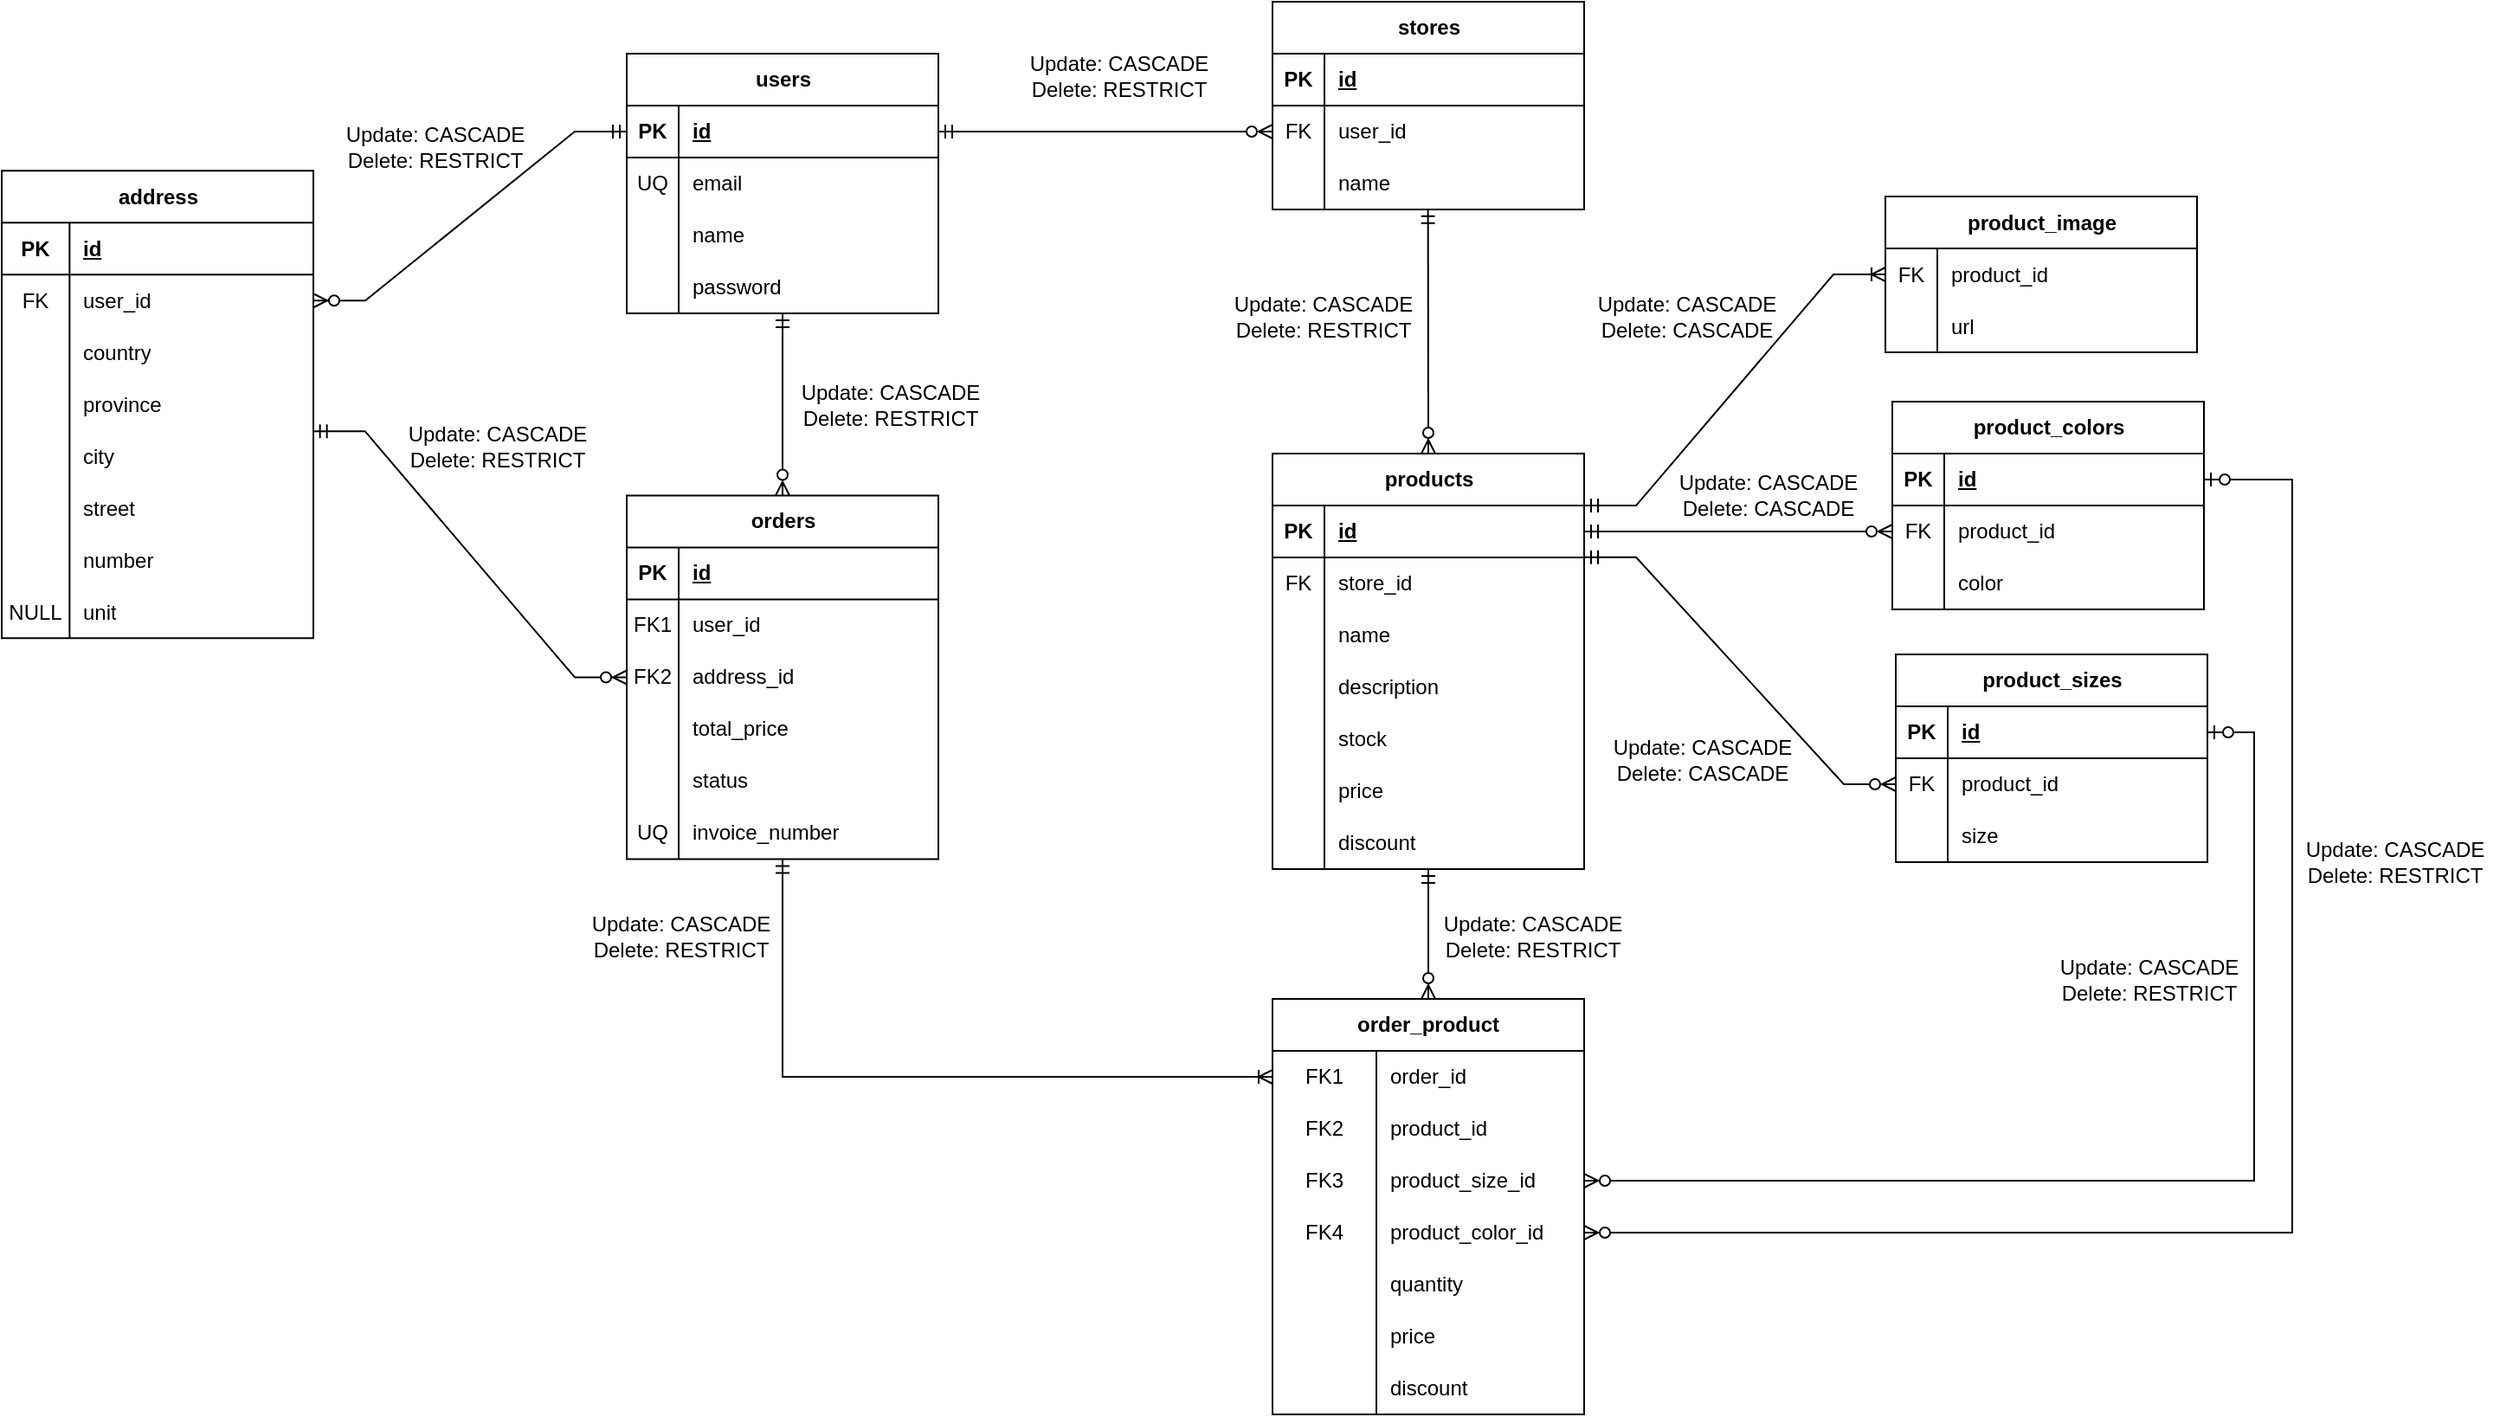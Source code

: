 <mxfile version="26.2.14">
  <diagram name="Page-1" id="vTLdhLMDzEt4X6IVa9T1">
    <mxGraphModel dx="467" dy="859" grid="0" gridSize="10" guides="1" tooltips="1" connect="1" arrows="1" fold="1" page="1" pageScale="1" pageWidth="1100" pageHeight="850" math="0" shadow="0">
      <root>
        <mxCell id="0" />
        <mxCell id="1" parent="0" />
        <mxCell id="lnc3NGmMtW7qqp6BSV_0-1" value="users" style="shape=table;startSize=30;container=1;collapsible=1;childLayout=tableLayout;fixedRows=1;rowLines=0;fontStyle=1;align=center;resizeLast=1;html=1;" parent="1" vertex="1">
          <mxGeometry x="1868" y="449" width="180" height="150" as="geometry" />
        </mxCell>
        <mxCell id="lnc3NGmMtW7qqp6BSV_0-2" value="" style="shape=tableRow;horizontal=0;startSize=0;swimlaneHead=0;swimlaneBody=0;fillColor=none;collapsible=0;dropTarget=0;points=[[0,0.5],[1,0.5]];portConstraint=eastwest;top=0;left=0;right=0;bottom=1;" parent="lnc3NGmMtW7qqp6BSV_0-1" vertex="1">
          <mxGeometry y="30" width="180" height="30" as="geometry" />
        </mxCell>
        <mxCell id="lnc3NGmMtW7qqp6BSV_0-3" value="PK" style="shape=partialRectangle;connectable=0;fillColor=none;top=0;left=0;bottom=0;right=0;fontStyle=1;overflow=hidden;whiteSpace=wrap;html=1;" parent="lnc3NGmMtW7qqp6BSV_0-2" vertex="1">
          <mxGeometry width="30" height="30" as="geometry">
            <mxRectangle width="30" height="30" as="alternateBounds" />
          </mxGeometry>
        </mxCell>
        <mxCell id="lnc3NGmMtW7qqp6BSV_0-4" value="id" style="shape=partialRectangle;connectable=0;fillColor=none;top=0;left=0;bottom=0;right=0;align=left;spacingLeft=6;fontStyle=5;overflow=hidden;whiteSpace=wrap;html=1;" parent="lnc3NGmMtW7qqp6BSV_0-2" vertex="1">
          <mxGeometry x="30" width="150" height="30" as="geometry">
            <mxRectangle width="150" height="30" as="alternateBounds" />
          </mxGeometry>
        </mxCell>
        <mxCell id="lnc3NGmMtW7qqp6BSV_0-5" value="" style="shape=tableRow;horizontal=0;startSize=0;swimlaneHead=0;swimlaneBody=0;fillColor=none;collapsible=0;dropTarget=0;points=[[0,0.5],[1,0.5]];portConstraint=eastwest;top=0;left=0;right=0;bottom=0;" parent="lnc3NGmMtW7qqp6BSV_0-1" vertex="1">
          <mxGeometry y="60" width="180" height="30" as="geometry" />
        </mxCell>
        <mxCell id="lnc3NGmMtW7qqp6BSV_0-6" value="UQ" style="shape=partialRectangle;connectable=0;fillColor=none;top=0;left=0;bottom=0;right=0;editable=1;overflow=hidden;whiteSpace=wrap;html=1;" parent="lnc3NGmMtW7qqp6BSV_0-5" vertex="1">
          <mxGeometry width="30" height="30" as="geometry">
            <mxRectangle width="30" height="30" as="alternateBounds" />
          </mxGeometry>
        </mxCell>
        <mxCell id="lnc3NGmMtW7qqp6BSV_0-7" value="email" style="shape=partialRectangle;connectable=0;fillColor=none;top=0;left=0;bottom=0;right=0;align=left;spacingLeft=6;overflow=hidden;whiteSpace=wrap;html=1;" parent="lnc3NGmMtW7qqp6BSV_0-5" vertex="1">
          <mxGeometry x="30" width="150" height="30" as="geometry">
            <mxRectangle width="150" height="30" as="alternateBounds" />
          </mxGeometry>
        </mxCell>
        <mxCell id="lnc3NGmMtW7qqp6BSV_0-8" value="" style="shape=tableRow;horizontal=0;startSize=0;swimlaneHead=0;swimlaneBody=0;fillColor=none;collapsible=0;dropTarget=0;points=[[0,0.5],[1,0.5]];portConstraint=eastwest;top=0;left=0;right=0;bottom=0;" parent="lnc3NGmMtW7qqp6BSV_0-1" vertex="1">
          <mxGeometry y="90" width="180" height="30" as="geometry" />
        </mxCell>
        <mxCell id="lnc3NGmMtW7qqp6BSV_0-9" value="" style="shape=partialRectangle;connectable=0;fillColor=none;top=0;left=0;bottom=0;right=0;editable=1;overflow=hidden;whiteSpace=wrap;html=1;" parent="lnc3NGmMtW7qqp6BSV_0-8" vertex="1">
          <mxGeometry width="30" height="30" as="geometry">
            <mxRectangle width="30" height="30" as="alternateBounds" />
          </mxGeometry>
        </mxCell>
        <mxCell id="lnc3NGmMtW7qqp6BSV_0-10" value="name" style="shape=partialRectangle;connectable=0;fillColor=none;top=0;left=0;bottom=0;right=0;align=left;spacingLeft=6;overflow=hidden;whiteSpace=wrap;html=1;" parent="lnc3NGmMtW7qqp6BSV_0-8" vertex="1">
          <mxGeometry x="30" width="150" height="30" as="geometry">
            <mxRectangle width="150" height="30" as="alternateBounds" />
          </mxGeometry>
        </mxCell>
        <mxCell id="lnc3NGmMtW7qqp6BSV_0-11" value="" style="shape=tableRow;horizontal=0;startSize=0;swimlaneHead=0;swimlaneBody=0;fillColor=none;collapsible=0;dropTarget=0;points=[[0,0.5],[1,0.5]];portConstraint=eastwest;top=0;left=0;right=0;bottom=0;" parent="lnc3NGmMtW7qqp6BSV_0-1" vertex="1">
          <mxGeometry y="120" width="180" height="30" as="geometry" />
        </mxCell>
        <mxCell id="lnc3NGmMtW7qqp6BSV_0-12" value="" style="shape=partialRectangle;connectable=0;fillColor=none;top=0;left=0;bottom=0;right=0;editable=1;overflow=hidden;whiteSpace=wrap;html=1;" parent="lnc3NGmMtW7qqp6BSV_0-11" vertex="1">
          <mxGeometry width="30" height="30" as="geometry">
            <mxRectangle width="30" height="30" as="alternateBounds" />
          </mxGeometry>
        </mxCell>
        <mxCell id="lnc3NGmMtW7qqp6BSV_0-13" value="password" style="shape=partialRectangle;connectable=0;fillColor=none;top=0;left=0;bottom=0;right=0;align=left;spacingLeft=6;overflow=hidden;whiteSpace=wrap;html=1;" parent="lnc3NGmMtW7qqp6BSV_0-11" vertex="1">
          <mxGeometry x="30" width="150" height="30" as="geometry">
            <mxRectangle width="150" height="30" as="alternateBounds" />
          </mxGeometry>
        </mxCell>
        <mxCell id="lnc3NGmMtW7qqp6BSV_0-14" value="stores" style="shape=table;startSize=30;container=1;collapsible=1;childLayout=tableLayout;fixedRows=1;rowLines=0;fontStyle=1;align=center;resizeLast=1;html=1;" parent="1" vertex="1">
          <mxGeometry x="2241" y="419" width="180" height="120" as="geometry" />
        </mxCell>
        <mxCell id="lnc3NGmMtW7qqp6BSV_0-15" value="" style="shape=tableRow;horizontal=0;startSize=0;swimlaneHead=0;swimlaneBody=0;fillColor=none;collapsible=0;dropTarget=0;points=[[0,0.5],[1,0.5]];portConstraint=eastwest;top=0;left=0;right=0;bottom=1;" parent="lnc3NGmMtW7qqp6BSV_0-14" vertex="1">
          <mxGeometry y="30" width="180" height="30" as="geometry" />
        </mxCell>
        <mxCell id="lnc3NGmMtW7qqp6BSV_0-16" value="PK" style="shape=partialRectangle;connectable=0;fillColor=none;top=0;left=0;bottom=0;right=0;fontStyle=1;overflow=hidden;whiteSpace=wrap;html=1;" parent="lnc3NGmMtW7qqp6BSV_0-15" vertex="1">
          <mxGeometry width="30" height="30" as="geometry">
            <mxRectangle width="30" height="30" as="alternateBounds" />
          </mxGeometry>
        </mxCell>
        <mxCell id="lnc3NGmMtW7qqp6BSV_0-17" value="id" style="shape=partialRectangle;connectable=0;fillColor=none;top=0;left=0;bottom=0;right=0;align=left;spacingLeft=6;fontStyle=5;overflow=hidden;whiteSpace=wrap;html=1;" parent="lnc3NGmMtW7qqp6BSV_0-15" vertex="1">
          <mxGeometry x="30" width="150" height="30" as="geometry">
            <mxRectangle width="150" height="30" as="alternateBounds" />
          </mxGeometry>
        </mxCell>
        <mxCell id="lnc3NGmMtW7qqp6BSV_0-21" value="" style="shape=tableRow;horizontal=0;startSize=0;swimlaneHead=0;swimlaneBody=0;fillColor=none;collapsible=0;dropTarget=0;points=[[0,0.5],[1,0.5]];portConstraint=eastwest;top=0;left=0;right=0;bottom=0;" parent="lnc3NGmMtW7qqp6BSV_0-14" vertex="1">
          <mxGeometry y="60" width="180" height="30" as="geometry" />
        </mxCell>
        <mxCell id="lnc3NGmMtW7qqp6BSV_0-22" value="FK" style="shape=partialRectangle;connectable=0;fillColor=none;top=0;left=0;bottom=0;right=0;editable=1;overflow=hidden;whiteSpace=wrap;html=1;" parent="lnc3NGmMtW7qqp6BSV_0-21" vertex="1">
          <mxGeometry width="30" height="30" as="geometry">
            <mxRectangle width="30" height="30" as="alternateBounds" />
          </mxGeometry>
        </mxCell>
        <mxCell id="lnc3NGmMtW7qqp6BSV_0-23" value="user_id" style="shape=partialRectangle;connectable=0;fillColor=none;top=0;left=0;bottom=0;right=0;align=left;spacingLeft=6;overflow=hidden;whiteSpace=wrap;html=1;" parent="lnc3NGmMtW7qqp6BSV_0-21" vertex="1">
          <mxGeometry x="30" width="150" height="30" as="geometry">
            <mxRectangle width="150" height="30" as="alternateBounds" />
          </mxGeometry>
        </mxCell>
        <mxCell id="lnc3NGmMtW7qqp6BSV_0-27" value="" style="shape=tableRow;horizontal=0;startSize=0;swimlaneHead=0;swimlaneBody=0;fillColor=none;collapsible=0;dropTarget=0;points=[[0,0.5],[1,0.5]];portConstraint=eastwest;top=0;left=0;right=0;bottom=0;" parent="lnc3NGmMtW7qqp6BSV_0-14" vertex="1">
          <mxGeometry y="90" width="180" height="30" as="geometry" />
        </mxCell>
        <mxCell id="lnc3NGmMtW7qqp6BSV_0-28" value="" style="shape=partialRectangle;connectable=0;fillColor=none;top=0;left=0;bottom=0;right=0;editable=1;overflow=hidden;whiteSpace=wrap;html=1;" parent="lnc3NGmMtW7qqp6BSV_0-27" vertex="1">
          <mxGeometry width="30" height="30" as="geometry">
            <mxRectangle width="30" height="30" as="alternateBounds" />
          </mxGeometry>
        </mxCell>
        <mxCell id="lnc3NGmMtW7qqp6BSV_0-29" value="name" style="shape=partialRectangle;connectable=0;fillColor=none;top=0;left=0;bottom=0;right=0;align=left;spacingLeft=6;overflow=hidden;whiteSpace=wrap;html=1;" parent="lnc3NGmMtW7qqp6BSV_0-27" vertex="1">
          <mxGeometry x="30" width="150" height="30" as="geometry">
            <mxRectangle width="150" height="30" as="alternateBounds" />
          </mxGeometry>
        </mxCell>
        <mxCell id="lnc3NGmMtW7qqp6BSV_0-30" value="" style="edgeStyle=entityRelationEdgeStyle;fontSize=12;html=1;endArrow=ERzeroToMany;startArrow=ERmandOne;rounded=0;entryX=0;entryY=0.5;entryDx=0;entryDy=0;exitX=1;exitY=0.5;exitDx=0;exitDy=0;" parent="1" source="lnc3NGmMtW7qqp6BSV_0-2" target="lnc3NGmMtW7qqp6BSV_0-21" edge="1">
          <mxGeometry width="100" height="100" relative="1" as="geometry">
            <mxPoint x="2010" y="360" as="sourcePoint" />
            <mxPoint x="2110" y="260" as="targetPoint" />
          </mxGeometry>
        </mxCell>
        <mxCell id="lnc3NGmMtW7qqp6BSV_0-31" value="products" style="shape=table;startSize=30;container=1;collapsible=1;childLayout=tableLayout;fixedRows=1;rowLines=0;fontStyle=1;align=center;resizeLast=1;html=1;" parent="1" vertex="1">
          <mxGeometry x="2241" y="680" width="180" height="240" as="geometry" />
        </mxCell>
        <mxCell id="lnc3NGmMtW7qqp6BSV_0-32" value="" style="shape=tableRow;horizontal=0;startSize=0;swimlaneHead=0;swimlaneBody=0;fillColor=none;collapsible=0;dropTarget=0;points=[[0,0.5],[1,0.5]];portConstraint=eastwest;top=0;left=0;right=0;bottom=1;" parent="lnc3NGmMtW7qqp6BSV_0-31" vertex="1">
          <mxGeometry y="30" width="180" height="30" as="geometry" />
        </mxCell>
        <mxCell id="lnc3NGmMtW7qqp6BSV_0-33" value="PK" style="shape=partialRectangle;connectable=0;fillColor=none;top=0;left=0;bottom=0;right=0;fontStyle=1;overflow=hidden;whiteSpace=wrap;html=1;" parent="lnc3NGmMtW7qqp6BSV_0-32" vertex="1">
          <mxGeometry width="30" height="30" as="geometry">
            <mxRectangle width="30" height="30" as="alternateBounds" />
          </mxGeometry>
        </mxCell>
        <mxCell id="lnc3NGmMtW7qqp6BSV_0-34" value="id" style="shape=partialRectangle;connectable=0;fillColor=none;top=0;left=0;bottom=0;right=0;align=left;spacingLeft=6;fontStyle=5;overflow=hidden;whiteSpace=wrap;html=1;" parent="lnc3NGmMtW7qqp6BSV_0-32" vertex="1">
          <mxGeometry x="30" width="150" height="30" as="geometry">
            <mxRectangle width="150" height="30" as="alternateBounds" />
          </mxGeometry>
        </mxCell>
        <mxCell id="lnc3NGmMtW7qqp6BSV_0-35" value="" style="shape=tableRow;horizontal=0;startSize=0;swimlaneHead=0;swimlaneBody=0;fillColor=none;collapsible=0;dropTarget=0;points=[[0,0.5],[1,0.5]];portConstraint=eastwest;top=0;left=0;right=0;bottom=0;" parent="lnc3NGmMtW7qqp6BSV_0-31" vertex="1">
          <mxGeometry y="60" width="180" height="30" as="geometry" />
        </mxCell>
        <mxCell id="lnc3NGmMtW7qqp6BSV_0-36" value="FK" style="shape=partialRectangle;connectable=0;fillColor=none;top=0;left=0;bottom=0;right=0;editable=1;overflow=hidden;whiteSpace=wrap;html=1;" parent="lnc3NGmMtW7qqp6BSV_0-35" vertex="1">
          <mxGeometry width="30" height="30" as="geometry">
            <mxRectangle width="30" height="30" as="alternateBounds" />
          </mxGeometry>
        </mxCell>
        <mxCell id="lnc3NGmMtW7qqp6BSV_0-37" value="store_id" style="shape=partialRectangle;connectable=0;fillColor=none;top=0;left=0;bottom=0;right=0;align=left;spacingLeft=6;overflow=hidden;whiteSpace=wrap;html=1;" parent="lnc3NGmMtW7qqp6BSV_0-35" vertex="1">
          <mxGeometry x="30" width="150" height="30" as="geometry">
            <mxRectangle width="150" height="30" as="alternateBounds" />
          </mxGeometry>
        </mxCell>
        <mxCell id="BoCzpCj5oipiNY0ZsRmv-46" value="" style="shape=tableRow;horizontal=0;startSize=0;swimlaneHead=0;swimlaneBody=0;fillColor=none;collapsible=0;dropTarget=0;points=[[0,0.5],[1,0.5]];portConstraint=eastwest;top=0;left=0;right=0;bottom=0;" vertex="1" parent="lnc3NGmMtW7qqp6BSV_0-31">
          <mxGeometry y="90" width="180" height="30" as="geometry" />
        </mxCell>
        <mxCell id="BoCzpCj5oipiNY0ZsRmv-47" value="" style="shape=partialRectangle;connectable=0;fillColor=none;top=0;left=0;bottom=0;right=0;editable=1;overflow=hidden;whiteSpace=wrap;html=1;" vertex="1" parent="BoCzpCj5oipiNY0ZsRmv-46">
          <mxGeometry width="30" height="30" as="geometry">
            <mxRectangle width="30" height="30" as="alternateBounds" />
          </mxGeometry>
        </mxCell>
        <mxCell id="BoCzpCj5oipiNY0ZsRmv-48" value="name" style="shape=partialRectangle;connectable=0;fillColor=none;top=0;left=0;bottom=0;right=0;align=left;spacingLeft=6;overflow=hidden;whiteSpace=wrap;html=1;" vertex="1" parent="BoCzpCj5oipiNY0ZsRmv-46">
          <mxGeometry x="30" width="150" height="30" as="geometry">
            <mxRectangle width="150" height="30" as="alternateBounds" />
          </mxGeometry>
        </mxCell>
        <mxCell id="lnc3NGmMtW7qqp6BSV_0-38" value="" style="shape=tableRow;horizontal=0;startSize=0;swimlaneHead=0;swimlaneBody=0;fillColor=none;collapsible=0;dropTarget=0;points=[[0,0.5],[1,0.5]];portConstraint=eastwest;top=0;left=0;right=0;bottom=0;" parent="lnc3NGmMtW7qqp6BSV_0-31" vertex="1">
          <mxGeometry y="120" width="180" height="30" as="geometry" />
        </mxCell>
        <mxCell id="lnc3NGmMtW7qqp6BSV_0-39" value="" style="shape=partialRectangle;connectable=0;fillColor=none;top=0;left=0;bottom=0;right=0;editable=1;overflow=hidden;whiteSpace=wrap;html=1;" parent="lnc3NGmMtW7qqp6BSV_0-38" vertex="1">
          <mxGeometry width="30" height="30" as="geometry">
            <mxRectangle width="30" height="30" as="alternateBounds" />
          </mxGeometry>
        </mxCell>
        <mxCell id="lnc3NGmMtW7qqp6BSV_0-40" value="description" style="shape=partialRectangle;connectable=0;fillColor=none;top=0;left=0;bottom=0;right=0;align=left;spacingLeft=6;overflow=hidden;whiteSpace=wrap;html=1;" parent="lnc3NGmMtW7qqp6BSV_0-38" vertex="1">
          <mxGeometry x="30" width="150" height="30" as="geometry">
            <mxRectangle width="150" height="30" as="alternateBounds" />
          </mxGeometry>
        </mxCell>
        <mxCell id="lnc3NGmMtW7qqp6BSV_0-41" value="" style="shape=tableRow;horizontal=0;startSize=0;swimlaneHead=0;swimlaneBody=0;fillColor=none;collapsible=0;dropTarget=0;points=[[0,0.5],[1,0.5]];portConstraint=eastwest;top=0;left=0;right=0;bottom=0;" parent="lnc3NGmMtW7qqp6BSV_0-31" vertex="1">
          <mxGeometry y="150" width="180" height="30" as="geometry" />
        </mxCell>
        <mxCell id="lnc3NGmMtW7qqp6BSV_0-42" value="" style="shape=partialRectangle;connectable=0;fillColor=none;top=0;left=0;bottom=0;right=0;editable=1;overflow=hidden;whiteSpace=wrap;html=1;" parent="lnc3NGmMtW7qqp6BSV_0-41" vertex="1">
          <mxGeometry width="30" height="30" as="geometry">
            <mxRectangle width="30" height="30" as="alternateBounds" />
          </mxGeometry>
        </mxCell>
        <mxCell id="lnc3NGmMtW7qqp6BSV_0-43" value="stock" style="shape=partialRectangle;connectable=0;fillColor=none;top=0;left=0;bottom=0;right=0;align=left;spacingLeft=6;overflow=hidden;whiteSpace=wrap;html=1;" parent="lnc3NGmMtW7qqp6BSV_0-41" vertex="1">
          <mxGeometry x="30" width="150" height="30" as="geometry">
            <mxRectangle width="150" height="30" as="alternateBounds" />
          </mxGeometry>
        </mxCell>
        <mxCell id="lnc3NGmMtW7qqp6BSV_0-72" value="" style="shape=tableRow;horizontal=0;startSize=0;swimlaneHead=0;swimlaneBody=0;fillColor=none;collapsible=0;dropTarget=0;points=[[0,0.5],[1,0.5]];portConstraint=eastwest;top=0;left=0;right=0;bottom=0;" parent="lnc3NGmMtW7qqp6BSV_0-31" vertex="1">
          <mxGeometry y="180" width="180" height="30" as="geometry" />
        </mxCell>
        <mxCell id="lnc3NGmMtW7qqp6BSV_0-73" value="" style="shape=partialRectangle;connectable=0;fillColor=none;top=0;left=0;bottom=0;right=0;editable=1;overflow=hidden;whiteSpace=wrap;html=1;" parent="lnc3NGmMtW7qqp6BSV_0-72" vertex="1">
          <mxGeometry width="30" height="30" as="geometry">
            <mxRectangle width="30" height="30" as="alternateBounds" />
          </mxGeometry>
        </mxCell>
        <mxCell id="lnc3NGmMtW7qqp6BSV_0-74" value="price" style="shape=partialRectangle;connectable=0;fillColor=none;top=0;left=0;bottom=0;right=0;align=left;spacingLeft=6;overflow=hidden;whiteSpace=wrap;html=1;" parent="lnc3NGmMtW7qqp6BSV_0-72" vertex="1">
          <mxGeometry x="30" width="150" height="30" as="geometry">
            <mxRectangle width="150" height="30" as="alternateBounds" />
          </mxGeometry>
        </mxCell>
        <mxCell id="lnc3NGmMtW7qqp6BSV_0-75" value="" style="shape=tableRow;horizontal=0;startSize=0;swimlaneHead=0;swimlaneBody=0;fillColor=none;collapsible=0;dropTarget=0;points=[[0,0.5],[1,0.5]];portConstraint=eastwest;top=0;left=0;right=0;bottom=0;" parent="lnc3NGmMtW7qqp6BSV_0-31" vertex="1">
          <mxGeometry y="210" width="180" height="30" as="geometry" />
        </mxCell>
        <mxCell id="lnc3NGmMtW7qqp6BSV_0-76" value="" style="shape=partialRectangle;connectable=0;fillColor=none;top=0;left=0;bottom=0;right=0;editable=1;overflow=hidden;whiteSpace=wrap;html=1;" parent="lnc3NGmMtW7qqp6BSV_0-75" vertex="1">
          <mxGeometry width="30" height="30" as="geometry">
            <mxRectangle width="30" height="30" as="alternateBounds" />
          </mxGeometry>
        </mxCell>
        <mxCell id="lnc3NGmMtW7qqp6BSV_0-77" value="discount" style="shape=partialRectangle;connectable=0;fillColor=none;top=0;left=0;bottom=0;right=0;align=left;spacingLeft=6;overflow=hidden;whiteSpace=wrap;html=1;" parent="lnc3NGmMtW7qqp6BSV_0-75" vertex="1">
          <mxGeometry x="30" width="150" height="30" as="geometry">
            <mxRectangle width="150" height="30" as="alternateBounds" />
          </mxGeometry>
        </mxCell>
        <mxCell id="lnc3NGmMtW7qqp6BSV_0-81" value="product_image" style="shape=table;startSize=30;container=1;collapsible=1;childLayout=tableLayout;fixedRows=1;rowLines=0;fontStyle=1;align=center;resizeLast=1;html=1;" parent="1" vertex="1">
          <mxGeometry x="2595" y="531.5" width="180" height="90" as="geometry" />
        </mxCell>
        <mxCell id="lnc3NGmMtW7qqp6BSV_0-85" value="" style="shape=tableRow;horizontal=0;startSize=0;swimlaneHead=0;swimlaneBody=0;fillColor=none;collapsible=0;dropTarget=0;points=[[0,0.5],[1,0.5]];portConstraint=eastwest;top=0;left=0;right=0;bottom=0;" parent="lnc3NGmMtW7qqp6BSV_0-81" vertex="1">
          <mxGeometry y="30" width="180" height="30" as="geometry" />
        </mxCell>
        <mxCell id="lnc3NGmMtW7qqp6BSV_0-86" value="FK" style="shape=partialRectangle;connectable=0;fillColor=none;top=0;left=0;bottom=0;right=0;editable=1;overflow=hidden;whiteSpace=wrap;html=1;" parent="lnc3NGmMtW7qqp6BSV_0-85" vertex="1">
          <mxGeometry width="30" height="30" as="geometry">
            <mxRectangle width="30" height="30" as="alternateBounds" />
          </mxGeometry>
        </mxCell>
        <mxCell id="lnc3NGmMtW7qqp6BSV_0-87" value="product_id" style="shape=partialRectangle;connectable=0;fillColor=none;top=0;left=0;bottom=0;right=0;align=left;spacingLeft=6;overflow=hidden;whiteSpace=wrap;html=1;" parent="lnc3NGmMtW7qqp6BSV_0-85" vertex="1">
          <mxGeometry x="30" width="150" height="30" as="geometry">
            <mxRectangle width="150" height="30" as="alternateBounds" />
          </mxGeometry>
        </mxCell>
        <mxCell id="lnc3NGmMtW7qqp6BSV_0-94" value="" style="shape=tableRow;horizontal=0;startSize=0;swimlaneHead=0;swimlaneBody=0;fillColor=none;collapsible=0;dropTarget=0;points=[[0,0.5],[1,0.5]];portConstraint=eastwest;top=0;left=0;right=0;bottom=0;" parent="lnc3NGmMtW7qqp6BSV_0-81" vertex="1">
          <mxGeometry y="60" width="180" height="30" as="geometry" />
        </mxCell>
        <mxCell id="lnc3NGmMtW7qqp6BSV_0-95" value="" style="shape=partialRectangle;connectable=0;fillColor=none;top=0;left=0;bottom=0;right=0;editable=1;overflow=hidden;whiteSpace=wrap;html=1;" parent="lnc3NGmMtW7qqp6BSV_0-94" vertex="1">
          <mxGeometry width="30" height="30" as="geometry">
            <mxRectangle width="30" height="30" as="alternateBounds" />
          </mxGeometry>
        </mxCell>
        <mxCell id="lnc3NGmMtW7qqp6BSV_0-96" value="url" style="shape=partialRectangle;connectable=0;fillColor=none;top=0;left=0;bottom=0;right=0;align=left;spacingLeft=6;overflow=hidden;whiteSpace=wrap;html=1;" parent="lnc3NGmMtW7qqp6BSV_0-94" vertex="1">
          <mxGeometry x="30" width="150" height="30" as="geometry">
            <mxRectangle width="150" height="30" as="alternateBounds" />
          </mxGeometry>
        </mxCell>
        <mxCell id="lnc3NGmMtW7qqp6BSV_0-98" value="" style="edgeStyle=entityRelationEdgeStyle;fontSize=12;html=1;endArrow=ERoneToMany;startArrow=ERmandOne;rounded=0;entryX=0;entryY=0.5;entryDx=0;entryDy=0;exitX=1;exitY=0.001;exitDx=0;exitDy=0;exitPerimeter=0;" parent="1" source="lnc3NGmMtW7qqp6BSV_0-32" target="lnc3NGmMtW7qqp6BSV_0-85" edge="1">
          <mxGeometry width="100" height="100" relative="1" as="geometry">
            <mxPoint x="2523" y="795" as="sourcePoint" />
            <mxPoint x="2623" y="695" as="targetPoint" />
          </mxGeometry>
        </mxCell>
        <mxCell id="lnc3NGmMtW7qqp6BSV_0-107" value="" style="edgeStyle=entityRelationEdgeStyle;fontSize=12;html=1;endArrow=ERzeroToMany;startArrow=ERmandOne;rounded=0;entryX=0;entryY=0.5;entryDx=0;entryDy=0;exitX=1;exitY=0.5;exitDx=0;exitDy=0;" parent="1" source="lnc3NGmMtW7qqp6BSV_0-32" target="BoCzpCj5oipiNY0ZsRmv-65" edge="1">
          <mxGeometry width="100" height="100" relative="1" as="geometry">
            <mxPoint x="2423" y="763" as="sourcePoint" />
            <mxPoint x="2595" y="722.87" as="targetPoint" />
          </mxGeometry>
        </mxCell>
        <mxCell id="lnc3NGmMtW7qqp6BSV_0-115" value="" style="edgeStyle=entityRelationEdgeStyle;fontSize=12;html=1;endArrow=ERzeroToMany;startArrow=ERmandOne;rounded=0;entryX=0;entryY=0.5;entryDx=0;entryDy=0;exitX=1;exitY=0.997;exitDx=0;exitDy=0;exitPerimeter=0;" parent="1" source="lnc3NGmMtW7qqp6BSV_0-32" target="BoCzpCj5oipiNY0ZsRmv-79" edge="1">
          <mxGeometry width="100" height="100" relative="1" as="geometry">
            <mxPoint x="2411" y="828" as="sourcePoint" />
            <mxPoint x="2595" y="844.87" as="targetPoint" />
          </mxGeometry>
        </mxCell>
        <mxCell id="lnc3NGmMtW7qqp6BSV_0-116" value="" style="fontSize=12;html=1;endArrow=ERzeroToMany;startArrow=ERmandOne;rounded=0;entryX=0.5;entryY=0;entryDx=0;entryDy=0;exitX=0.499;exitY=0.994;exitDx=0;exitDy=0;exitPerimeter=0;" parent="1" source="lnc3NGmMtW7qqp6BSV_0-27" target="lnc3NGmMtW7qqp6BSV_0-31" edge="1">
          <mxGeometry width="100" height="100" relative="1" as="geometry">
            <mxPoint x="2321" y="507" as="sourcePoint" />
            <mxPoint x="2421" y="407" as="targetPoint" />
          </mxGeometry>
        </mxCell>
        <mxCell id="lnc3NGmMtW7qqp6BSV_0-121" value="orders" style="shape=table;startSize=30;container=1;collapsible=1;childLayout=tableLayout;fixedRows=1;rowLines=0;fontStyle=1;align=center;resizeLast=1;html=1;" parent="1" vertex="1">
          <mxGeometry x="1868" y="704.25" width="180" height="210" as="geometry" />
        </mxCell>
        <mxCell id="lnc3NGmMtW7qqp6BSV_0-122" value="" style="shape=tableRow;horizontal=0;startSize=0;swimlaneHead=0;swimlaneBody=0;fillColor=none;collapsible=0;dropTarget=0;points=[[0,0.5],[1,0.5]];portConstraint=eastwest;top=0;left=0;right=0;bottom=1;" parent="lnc3NGmMtW7qqp6BSV_0-121" vertex="1">
          <mxGeometry y="30" width="180" height="30" as="geometry" />
        </mxCell>
        <mxCell id="lnc3NGmMtW7qqp6BSV_0-123" value="PK" style="shape=partialRectangle;connectable=0;fillColor=none;top=0;left=0;bottom=0;right=0;fontStyle=1;overflow=hidden;whiteSpace=wrap;html=1;" parent="lnc3NGmMtW7qqp6BSV_0-122" vertex="1">
          <mxGeometry width="30" height="30" as="geometry">
            <mxRectangle width="30" height="30" as="alternateBounds" />
          </mxGeometry>
        </mxCell>
        <mxCell id="lnc3NGmMtW7qqp6BSV_0-124" value="id" style="shape=partialRectangle;connectable=0;fillColor=none;top=0;left=0;bottom=0;right=0;align=left;spacingLeft=6;fontStyle=5;overflow=hidden;whiteSpace=wrap;html=1;" parent="lnc3NGmMtW7qqp6BSV_0-122" vertex="1">
          <mxGeometry x="30" width="150" height="30" as="geometry">
            <mxRectangle width="150" height="30" as="alternateBounds" />
          </mxGeometry>
        </mxCell>
        <mxCell id="lnc3NGmMtW7qqp6BSV_0-125" value="" style="shape=tableRow;horizontal=0;startSize=0;swimlaneHead=0;swimlaneBody=0;fillColor=none;collapsible=0;dropTarget=0;points=[[0,0.5],[1,0.5]];portConstraint=eastwest;top=0;left=0;right=0;bottom=0;" parent="lnc3NGmMtW7qqp6BSV_0-121" vertex="1">
          <mxGeometry y="60" width="180" height="30" as="geometry" />
        </mxCell>
        <mxCell id="lnc3NGmMtW7qqp6BSV_0-126" value="FK1" style="shape=partialRectangle;connectable=0;fillColor=none;top=0;left=0;bottom=0;right=0;editable=1;overflow=hidden;whiteSpace=wrap;html=1;" parent="lnc3NGmMtW7qqp6BSV_0-125" vertex="1">
          <mxGeometry width="30" height="30" as="geometry">
            <mxRectangle width="30" height="30" as="alternateBounds" />
          </mxGeometry>
        </mxCell>
        <mxCell id="lnc3NGmMtW7qqp6BSV_0-127" value="user_id" style="shape=partialRectangle;connectable=0;fillColor=none;top=0;left=0;bottom=0;right=0;align=left;spacingLeft=6;overflow=hidden;whiteSpace=wrap;html=1;" parent="lnc3NGmMtW7qqp6BSV_0-125" vertex="1">
          <mxGeometry x="30" width="150" height="30" as="geometry">
            <mxRectangle width="150" height="30" as="alternateBounds" />
          </mxGeometry>
        </mxCell>
        <mxCell id="BoCzpCj5oipiNY0ZsRmv-40" value="" style="shape=tableRow;horizontal=0;startSize=0;swimlaneHead=0;swimlaneBody=0;fillColor=none;collapsible=0;dropTarget=0;points=[[0,0.5],[1,0.5]];portConstraint=eastwest;top=0;left=0;right=0;bottom=0;" vertex="1" parent="lnc3NGmMtW7qqp6BSV_0-121">
          <mxGeometry y="90" width="180" height="30" as="geometry" />
        </mxCell>
        <mxCell id="BoCzpCj5oipiNY0ZsRmv-41" value="FK2" style="shape=partialRectangle;connectable=0;fillColor=none;top=0;left=0;bottom=0;right=0;editable=1;overflow=hidden;whiteSpace=wrap;html=1;" vertex="1" parent="BoCzpCj5oipiNY0ZsRmv-40">
          <mxGeometry width="30" height="30" as="geometry">
            <mxRectangle width="30" height="30" as="alternateBounds" />
          </mxGeometry>
        </mxCell>
        <mxCell id="BoCzpCj5oipiNY0ZsRmv-42" value="address_id" style="shape=partialRectangle;connectable=0;fillColor=none;top=0;left=0;bottom=0;right=0;align=left;spacingLeft=6;overflow=hidden;whiteSpace=wrap;html=1;" vertex="1" parent="BoCzpCj5oipiNY0ZsRmv-40">
          <mxGeometry x="30" width="150" height="30" as="geometry">
            <mxRectangle width="150" height="30" as="alternateBounds" />
          </mxGeometry>
        </mxCell>
        <mxCell id="BoCzpCj5oipiNY0ZsRmv-10" value="" style="shape=tableRow;horizontal=0;startSize=0;swimlaneHead=0;swimlaneBody=0;fillColor=none;collapsible=0;dropTarget=0;points=[[0,0.5],[1,0.5]];portConstraint=eastwest;top=0;left=0;right=0;bottom=0;" vertex="1" parent="lnc3NGmMtW7qqp6BSV_0-121">
          <mxGeometry y="120" width="180" height="30" as="geometry" />
        </mxCell>
        <mxCell id="BoCzpCj5oipiNY0ZsRmv-11" value="" style="shape=partialRectangle;connectable=0;fillColor=none;top=0;left=0;bottom=0;right=0;editable=1;overflow=hidden;whiteSpace=wrap;html=1;" vertex="1" parent="BoCzpCj5oipiNY0ZsRmv-10">
          <mxGeometry width="30" height="30" as="geometry">
            <mxRectangle width="30" height="30" as="alternateBounds" />
          </mxGeometry>
        </mxCell>
        <mxCell id="BoCzpCj5oipiNY0ZsRmv-12" value="total_price" style="shape=partialRectangle;connectable=0;fillColor=none;top=0;left=0;bottom=0;right=0;align=left;spacingLeft=6;overflow=hidden;whiteSpace=wrap;html=1;" vertex="1" parent="BoCzpCj5oipiNY0ZsRmv-10">
          <mxGeometry x="30" width="150" height="30" as="geometry">
            <mxRectangle width="150" height="30" as="alternateBounds" />
          </mxGeometry>
        </mxCell>
        <mxCell id="lnc3NGmMtW7qqp6BSV_0-128" value="" style="shape=tableRow;horizontal=0;startSize=0;swimlaneHead=0;swimlaneBody=0;fillColor=none;collapsible=0;dropTarget=0;points=[[0,0.5],[1,0.5]];portConstraint=eastwest;top=0;left=0;right=0;bottom=0;" parent="lnc3NGmMtW7qqp6BSV_0-121" vertex="1">
          <mxGeometry y="150" width="180" height="30" as="geometry" />
        </mxCell>
        <mxCell id="lnc3NGmMtW7qqp6BSV_0-129" value="" style="shape=partialRectangle;connectable=0;fillColor=none;top=0;left=0;bottom=0;right=0;editable=1;overflow=hidden;whiteSpace=wrap;html=1;" parent="lnc3NGmMtW7qqp6BSV_0-128" vertex="1">
          <mxGeometry width="30" height="30" as="geometry">
            <mxRectangle width="30" height="30" as="alternateBounds" />
          </mxGeometry>
        </mxCell>
        <mxCell id="lnc3NGmMtW7qqp6BSV_0-130" value="status" style="shape=partialRectangle;connectable=0;fillColor=none;top=0;left=0;bottom=0;right=0;align=left;spacingLeft=6;overflow=hidden;whiteSpace=wrap;html=1;" parent="lnc3NGmMtW7qqp6BSV_0-128" vertex="1">
          <mxGeometry x="30" width="150" height="30" as="geometry">
            <mxRectangle width="150" height="30" as="alternateBounds" />
          </mxGeometry>
        </mxCell>
        <mxCell id="lnc3NGmMtW7qqp6BSV_0-131" value="" style="shape=tableRow;horizontal=0;startSize=0;swimlaneHead=0;swimlaneBody=0;fillColor=none;collapsible=0;dropTarget=0;points=[[0,0.5],[1,0.5]];portConstraint=eastwest;top=0;left=0;right=0;bottom=0;" parent="lnc3NGmMtW7qqp6BSV_0-121" vertex="1">
          <mxGeometry y="180" width="180" height="30" as="geometry" />
        </mxCell>
        <mxCell id="lnc3NGmMtW7qqp6BSV_0-132" value="UQ" style="shape=partialRectangle;connectable=0;fillColor=none;top=0;left=0;bottom=0;right=0;editable=1;overflow=hidden;whiteSpace=wrap;html=1;" parent="lnc3NGmMtW7qqp6BSV_0-131" vertex="1">
          <mxGeometry width="30" height="30" as="geometry">
            <mxRectangle width="30" height="30" as="alternateBounds" />
          </mxGeometry>
        </mxCell>
        <mxCell id="lnc3NGmMtW7qqp6BSV_0-133" value="invoice_number" style="shape=partialRectangle;connectable=0;fillColor=none;top=0;left=0;bottom=0;right=0;align=left;spacingLeft=6;overflow=hidden;whiteSpace=wrap;html=1;" parent="lnc3NGmMtW7qqp6BSV_0-131" vertex="1">
          <mxGeometry x="30" width="150" height="30" as="geometry">
            <mxRectangle width="150" height="30" as="alternateBounds" />
          </mxGeometry>
        </mxCell>
        <mxCell id="lnc3NGmMtW7qqp6BSV_0-160" value="order_product" style="shape=table;startSize=30;container=1;collapsible=1;childLayout=tableLayout;fixedRows=1;rowLines=0;fontStyle=1;align=center;resizeLast=1;html=1;whiteSpace=wrap;" parent="1" vertex="1">
          <mxGeometry x="2241" y="995" width="180" height="240" as="geometry" />
        </mxCell>
        <mxCell id="lnc3NGmMtW7qqp6BSV_0-167" value="" style="shape=tableRow;horizontal=0;startSize=0;swimlaneHead=0;swimlaneBody=0;fillColor=none;collapsible=0;dropTarget=0;points=[[0,0.5],[1,0.5]];portConstraint=eastwest;top=0;left=0;right=0;bottom=0;html=1;" parent="lnc3NGmMtW7qqp6BSV_0-160" vertex="1">
          <mxGeometry y="30" width="180" height="30" as="geometry" />
        </mxCell>
        <mxCell id="lnc3NGmMtW7qqp6BSV_0-168" value="FK1" style="shape=partialRectangle;connectable=0;fillColor=none;top=0;left=0;bottom=0;right=0;editable=1;overflow=hidden;html=1;whiteSpace=wrap;" parent="lnc3NGmMtW7qqp6BSV_0-167" vertex="1">
          <mxGeometry width="60" height="30" as="geometry">
            <mxRectangle width="60" height="30" as="alternateBounds" />
          </mxGeometry>
        </mxCell>
        <mxCell id="lnc3NGmMtW7qqp6BSV_0-169" value="order_id" style="shape=partialRectangle;connectable=0;fillColor=none;top=0;left=0;bottom=0;right=0;align=left;spacingLeft=6;overflow=hidden;html=1;whiteSpace=wrap;" parent="lnc3NGmMtW7qqp6BSV_0-167" vertex="1">
          <mxGeometry x="60" width="120" height="30" as="geometry">
            <mxRectangle width="120" height="30" as="alternateBounds" />
          </mxGeometry>
        </mxCell>
        <mxCell id="BoCzpCj5oipiNY0ZsRmv-1" value="" style="shape=tableRow;horizontal=0;startSize=0;swimlaneHead=0;swimlaneBody=0;fillColor=none;collapsible=0;dropTarget=0;points=[[0,0.5],[1,0.5]];portConstraint=eastwest;top=0;left=0;right=0;bottom=0;html=1;" vertex="1" parent="lnc3NGmMtW7qqp6BSV_0-160">
          <mxGeometry y="60" width="180" height="30" as="geometry" />
        </mxCell>
        <mxCell id="BoCzpCj5oipiNY0ZsRmv-2" value="FK2" style="shape=partialRectangle;connectable=0;fillColor=none;top=0;left=0;bottom=0;right=0;editable=1;overflow=hidden;html=1;whiteSpace=wrap;" vertex="1" parent="BoCzpCj5oipiNY0ZsRmv-1">
          <mxGeometry width="60" height="30" as="geometry">
            <mxRectangle width="60" height="30" as="alternateBounds" />
          </mxGeometry>
        </mxCell>
        <mxCell id="BoCzpCj5oipiNY0ZsRmv-3" value="product_id" style="shape=partialRectangle;connectable=0;fillColor=none;top=0;left=0;bottom=0;right=0;align=left;spacingLeft=6;overflow=hidden;html=1;whiteSpace=wrap;" vertex="1" parent="BoCzpCj5oipiNY0ZsRmv-1">
          <mxGeometry x="60" width="120" height="30" as="geometry">
            <mxRectangle width="120" height="30" as="alternateBounds" />
          </mxGeometry>
        </mxCell>
        <mxCell id="BoCzpCj5oipiNY0ZsRmv-4" value="" style="shape=tableRow;horizontal=0;startSize=0;swimlaneHead=0;swimlaneBody=0;fillColor=none;collapsible=0;dropTarget=0;points=[[0,0.5],[1,0.5]];portConstraint=eastwest;top=0;left=0;right=0;bottom=0;html=1;" vertex="1" parent="lnc3NGmMtW7qqp6BSV_0-160">
          <mxGeometry y="90" width="180" height="30" as="geometry" />
        </mxCell>
        <mxCell id="BoCzpCj5oipiNY0ZsRmv-5" value="FK3" style="shape=partialRectangle;connectable=0;fillColor=none;top=0;left=0;bottom=0;right=0;editable=1;overflow=hidden;html=1;whiteSpace=wrap;" vertex="1" parent="BoCzpCj5oipiNY0ZsRmv-4">
          <mxGeometry width="60" height="30" as="geometry">
            <mxRectangle width="60" height="30" as="alternateBounds" />
          </mxGeometry>
        </mxCell>
        <mxCell id="BoCzpCj5oipiNY0ZsRmv-6" value="product_size_id" style="shape=partialRectangle;connectable=0;fillColor=none;top=0;left=0;bottom=0;right=0;align=left;spacingLeft=6;overflow=hidden;html=1;whiteSpace=wrap;" vertex="1" parent="BoCzpCj5oipiNY0ZsRmv-4">
          <mxGeometry x="60" width="120" height="30" as="geometry">
            <mxRectangle width="120" height="30" as="alternateBounds" />
          </mxGeometry>
        </mxCell>
        <mxCell id="lnc3NGmMtW7qqp6BSV_0-170" value="" style="shape=tableRow;horizontal=0;startSize=0;swimlaneHead=0;swimlaneBody=0;fillColor=none;collapsible=0;dropTarget=0;points=[[0,0.5],[1,0.5]];portConstraint=eastwest;top=0;left=0;right=0;bottom=0;html=1;" parent="lnc3NGmMtW7qqp6BSV_0-160" vertex="1">
          <mxGeometry y="120" width="180" height="30" as="geometry" />
        </mxCell>
        <mxCell id="lnc3NGmMtW7qqp6BSV_0-171" value="FK4" style="shape=partialRectangle;connectable=0;fillColor=none;top=0;left=0;bottom=0;right=0;editable=1;overflow=hidden;html=1;whiteSpace=wrap;" parent="lnc3NGmMtW7qqp6BSV_0-170" vertex="1">
          <mxGeometry width="60" height="30" as="geometry">
            <mxRectangle width="60" height="30" as="alternateBounds" />
          </mxGeometry>
        </mxCell>
        <mxCell id="lnc3NGmMtW7qqp6BSV_0-172" value="product_color_id" style="shape=partialRectangle;connectable=0;fillColor=none;top=0;left=0;bottom=0;right=0;align=left;spacingLeft=6;overflow=hidden;html=1;whiteSpace=wrap;" parent="lnc3NGmMtW7qqp6BSV_0-170" vertex="1">
          <mxGeometry x="60" width="120" height="30" as="geometry">
            <mxRectangle width="120" height="30" as="alternateBounds" />
          </mxGeometry>
        </mxCell>
        <mxCell id="lnc3NGmMtW7qqp6BSV_0-173" value="" style="shape=tableRow;horizontal=0;startSize=0;swimlaneHead=0;swimlaneBody=0;fillColor=none;collapsible=0;dropTarget=0;points=[[0,0.5],[1,0.5]];portConstraint=eastwest;top=0;left=0;right=0;bottom=0;html=1;" parent="lnc3NGmMtW7qqp6BSV_0-160" vertex="1">
          <mxGeometry y="150" width="180" height="30" as="geometry" />
        </mxCell>
        <mxCell id="lnc3NGmMtW7qqp6BSV_0-174" value="" style="shape=partialRectangle;connectable=0;fillColor=none;top=0;left=0;bottom=0;right=0;editable=1;overflow=hidden;html=1;whiteSpace=wrap;" parent="lnc3NGmMtW7qqp6BSV_0-173" vertex="1">
          <mxGeometry width="60" height="30" as="geometry">
            <mxRectangle width="60" height="30" as="alternateBounds" />
          </mxGeometry>
        </mxCell>
        <mxCell id="lnc3NGmMtW7qqp6BSV_0-175" value="quantity" style="shape=partialRectangle;connectable=0;fillColor=none;top=0;left=0;bottom=0;right=0;align=left;spacingLeft=6;overflow=hidden;html=1;whiteSpace=wrap;" parent="lnc3NGmMtW7qqp6BSV_0-173" vertex="1">
          <mxGeometry x="60" width="120" height="30" as="geometry">
            <mxRectangle width="120" height="30" as="alternateBounds" />
          </mxGeometry>
        </mxCell>
        <mxCell id="lnc3NGmMtW7qqp6BSV_0-176" value="" style="shape=tableRow;horizontal=0;startSize=0;swimlaneHead=0;swimlaneBody=0;fillColor=none;collapsible=0;dropTarget=0;points=[[0,0.5],[1,0.5]];portConstraint=eastwest;top=0;left=0;right=0;bottom=0;html=1;" parent="lnc3NGmMtW7qqp6BSV_0-160" vertex="1">
          <mxGeometry y="180" width="180" height="30" as="geometry" />
        </mxCell>
        <mxCell id="lnc3NGmMtW7qqp6BSV_0-177" value="" style="shape=partialRectangle;connectable=0;fillColor=none;top=0;left=0;bottom=0;right=0;editable=1;overflow=hidden;html=1;whiteSpace=wrap;" parent="lnc3NGmMtW7qqp6BSV_0-176" vertex="1">
          <mxGeometry width="60" height="30" as="geometry">
            <mxRectangle width="60" height="30" as="alternateBounds" />
          </mxGeometry>
        </mxCell>
        <mxCell id="lnc3NGmMtW7qqp6BSV_0-178" value="price" style="shape=partialRectangle;connectable=0;fillColor=none;top=0;left=0;bottom=0;right=0;align=left;spacingLeft=6;overflow=hidden;html=1;whiteSpace=wrap;" parent="lnc3NGmMtW7qqp6BSV_0-176" vertex="1">
          <mxGeometry x="60" width="120" height="30" as="geometry">
            <mxRectangle width="120" height="30" as="alternateBounds" />
          </mxGeometry>
        </mxCell>
        <mxCell id="lnc3NGmMtW7qqp6BSV_0-179" value="" style="shape=tableRow;horizontal=0;startSize=0;swimlaneHead=0;swimlaneBody=0;fillColor=none;collapsible=0;dropTarget=0;points=[[0,0.5],[1,0.5]];portConstraint=eastwest;top=0;left=0;right=0;bottom=0;html=1;" parent="lnc3NGmMtW7qqp6BSV_0-160" vertex="1">
          <mxGeometry y="210" width="180" height="30" as="geometry" />
        </mxCell>
        <mxCell id="lnc3NGmMtW7qqp6BSV_0-180" value="" style="shape=partialRectangle;connectable=0;fillColor=none;top=0;left=0;bottom=0;right=0;editable=1;overflow=hidden;html=1;whiteSpace=wrap;" parent="lnc3NGmMtW7qqp6BSV_0-179" vertex="1">
          <mxGeometry width="60" height="30" as="geometry">
            <mxRectangle width="60" height="30" as="alternateBounds" />
          </mxGeometry>
        </mxCell>
        <mxCell id="lnc3NGmMtW7qqp6BSV_0-181" value="discount" style="shape=partialRectangle;connectable=0;fillColor=none;top=0;left=0;bottom=0;right=0;align=left;spacingLeft=6;overflow=hidden;html=1;whiteSpace=wrap;" parent="lnc3NGmMtW7qqp6BSV_0-179" vertex="1">
          <mxGeometry x="60" width="120" height="30" as="geometry">
            <mxRectangle width="120" height="30" as="alternateBounds" />
          </mxGeometry>
        </mxCell>
        <mxCell id="BoCzpCj5oipiNY0ZsRmv-7" value="" style="edgeStyle=orthogonalEdgeStyle;fontSize=12;html=1;endArrow=ERzeroToMany;startArrow=ERmandOne;rounded=0;entryX=0.5;entryY=0;entryDx=0;entryDy=0;exitX=0.5;exitY=1;exitDx=0;exitDy=0;" edge="1" parent="1" source="lnc3NGmMtW7qqp6BSV_0-31" target="lnc3NGmMtW7qqp6BSV_0-160">
          <mxGeometry width="100" height="100" relative="1" as="geometry">
            <mxPoint x="2152" y="958.75" as="sourcePoint" />
            <mxPoint x="2252" y="858.75" as="targetPoint" />
          </mxGeometry>
        </mxCell>
        <mxCell id="BoCzpCj5oipiNY0ZsRmv-9" value="" style="edgeStyle=orthogonalEdgeStyle;fontSize=12;html=1;endArrow=ERoneToMany;startArrow=ERmandOne;rounded=0;exitX=0.5;exitY=1;exitDx=0;exitDy=0;" edge="1" parent="1" source="lnc3NGmMtW7qqp6BSV_0-121" target="lnc3NGmMtW7qqp6BSV_0-167">
          <mxGeometry width="100" height="100" relative="1" as="geometry">
            <mxPoint x="2236" y="943.75" as="sourcePoint" />
            <mxPoint x="2336" y="843.75" as="targetPoint" />
          </mxGeometry>
        </mxCell>
        <mxCell id="BoCzpCj5oipiNY0ZsRmv-13" value="" style="fontSize=12;html=1;endArrow=ERzeroToMany;startArrow=ERmandOne;rounded=0;entryX=0.5;entryY=0;entryDx=0;entryDy=0;exitX=0.5;exitY=0.998;exitDx=0;exitDy=0;exitPerimeter=0;" edge="1" parent="1" source="lnc3NGmMtW7qqp6BSV_0-11" target="lnc3NGmMtW7qqp6BSV_0-121">
          <mxGeometry width="100" height="100" relative="1" as="geometry">
            <mxPoint x="1978" y="632.75" as="sourcePoint" />
            <mxPoint x="2341" y="689.75" as="targetPoint" />
          </mxGeometry>
        </mxCell>
        <mxCell id="BoCzpCj5oipiNY0ZsRmv-14" value="address" style="shape=table;startSize=30;container=1;collapsible=1;childLayout=tableLayout;fixedRows=1;rowLines=0;fontStyle=1;align=center;resizeLast=1;html=1;" vertex="1" parent="1">
          <mxGeometry x="1507" y="516.62" width="180" height="270" as="geometry" />
        </mxCell>
        <mxCell id="BoCzpCj5oipiNY0ZsRmv-15" value="" style="shape=tableRow;horizontal=0;startSize=0;swimlaneHead=0;swimlaneBody=0;fillColor=none;collapsible=0;dropTarget=0;points=[[0,0.5],[1,0.5]];portConstraint=eastwest;top=0;left=0;right=0;bottom=1;" vertex="1" parent="BoCzpCj5oipiNY0ZsRmv-14">
          <mxGeometry y="30" width="180" height="30" as="geometry" />
        </mxCell>
        <mxCell id="BoCzpCj5oipiNY0ZsRmv-16" value="PK" style="shape=partialRectangle;connectable=0;fillColor=none;top=0;left=0;bottom=0;right=0;fontStyle=1;overflow=hidden;whiteSpace=wrap;html=1;" vertex="1" parent="BoCzpCj5oipiNY0ZsRmv-15">
          <mxGeometry width="39.178" height="30" as="geometry">
            <mxRectangle width="39.178" height="30" as="alternateBounds" />
          </mxGeometry>
        </mxCell>
        <mxCell id="BoCzpCj5oipiNY0ZsRmv-17" value="id" style="shape=partialRectangle;connectable=0;fillColor=none;top=0;left=0;bottom=0;right=0;align=left;spacingLeft=6;fontStyle=5;overflow=hidden;whiteSpace=wrap;html=1;" vertex="1" parent="BoCzpCj5oipiNY0ZsRmv-15">
          <mxGeometry x="39.178" width="140.822" height="30" as="geometry">
            <mxRectangle width="140.822" height="30" as="alternateBounds" />
          </mxGeometry>
        </mxCell>
        <mxCell id="BoCzpCj5oipiNY0ZsRmv-18" value="" style="shape=tableRow;horizontal=0;startSize=0;swimlaneHead=0;swimlaneBody=0;fillColor=none;collapsible=0;dropTarget=0;points=[[0,0.5],[1,0.5]];portConstraint=eastwest;top=0;left=0;right=0;bottom=0;" vertex="1" parent="BoCzpCj5oipiNY0ZsRmv-14">
          <mxGeometry y="60" width="180" height="30" as="geometry" />
        </mxCell>
        <mxCell id="BoCzpCj5oipiNY0ZsRmv-19" value="FK" style="shape=partialRectangle;connectable=0;fillColor=none;top=0;left=0;bottom=0;right=0;editable=1;overflow=hidden;whiteSpace=wrap;html=1;" vertex="1" parent="BoCzpCj5oipiNY0ZsRmv-18">
          <mxGeometry width="39.178" height="30" as="geometry">
            <mxRectangle width="39.178" height="30" as="alternateBounds" />
          </mxGeometry>
        </mxCell>
        <mxCell id="BoCzpCj5oipiNY0ZsRmv-20" value="user_id" style="shape=partialRectangle;connectable=0;fillColor=none;top=0;left=0;bottom=0;right=0;align=left;spacingLeft=6;overflow=hidden;whiteSpace=wrap;html=1;" vertex="1" parent="BoCzpCj5oipiNY0ZsRmv-18">
          <mxGeometry x="39.178" width="140.822" height="30" as="geometry">
            <mxRectangle width="140.822" height="30" as="alternateBounds" />
          </mxGeometry>
        </mxCell>
        <mxCell id="BoCzpCj5oipiNY0ZsRmv-21" value="" style="shape=tableRow;horizontal=0;startSize=0;swimlaneHead=0;swimlaneBody=0;fillColor=none;collapsible=0;dropTarget=0;points=[[0,0.5],[1,0.5]];portConstraint=eastwest;top=0;left=0;right=0;bottom=0;" vertex="1" parent="BoCzpCj5oipiNY0ZsRmv-14">
          <mxGeometry y="90" width="180" height="30" as="geometry" />
        </mxCell>
        <mxCell id="BoCzpCj5oipiNY0ZsRmv-22" value="" style="shape=partialRectangle;connectable=0;fillColor=none;top=0;left=0;bottom=0;right=0;editable=1;overflow=hidden;whiteSpace=wrap;html=1;" vertex="1" parent="BoCzpCj5oipiNY0ZsRmv-21">
          <mxGeometry width="39.178" height="30" as="geometry">
            <mxRectangle width="39.178" height="30" as="alternateBounds" />
          </mxGeometry>
        </mxCell>
        <mxCell id="BoCzpCj5oipiNY0ZsRmv-23" value="country" style="shape=partialRectangle;connectable=0;fillColor=none;top=0;left=0;bottom=0;right=0;align=left;spacingLeft=6;overflow=hidden;whiteSpace=wrap;html=1;" vertex="1" parent="BoCzpCj5oipiNY0ZsRmv-21">
          <mxGeometry x="39.178" width="140.822" height="30" as="geometry">
            <mxRectangle width="140.822" height="30" as="alternateBounds" />
          </mxGeometry>
        </mxCell>
        <mxCell id="BoCzpCj5oipiNY0ZsRmv-24" value="" style="shape=tableRow;horizontal=0;startSize=0;swimlaneHead=0;swimlaneBody=0;fillColor=none;collapsible=0;dropTarget=0;points=[[0,0.5],[1,0.5]];portConstraint=eastwest;top=0;left=0;right=0;bottom=0;" vertex="1" parent="BoCzpCj5oipiNY0ZsRmv-14">
          <mxGeometry y="120" width="180" height="30" as="geometry" />
        </mxCell>
        <mxCell id="BoCzpCj5oipiNY0ZsRmv-25" value="" style="shape=partialRectangle;connectable=0;fillColor=none;top=0;left=0;bottom=0;right=0;editable=1;overflow=hidden;whiteSpace=wrap;html=1;" vertex="1" parent="BoCzpCj5oipiNY0ZsRmv-24">
          <mxGeometry width="39.178" height="30" as="geometry">
            <mxRectangle width="39.178" height="30" as="alternateBounds" />
          </mxGeometry>
        </mxCell>
        <mxCell id="BoCzpCj5oipiNY0ZsRmv-26" value="province" style="shape=partialRectangle;connectable=0;fillColor=none;top=0;left=0;bottom=0;right=0;align=left;spacingLeft=6;overflow=hidden;whiteSpace=wrap;html=1;" vertex="1" parent="BoCzpCj5oipiNY0ZsRmv-24">
          <mxGeometry x="39.178" width="140.822" height="30" as="geometry">
            <mxRectangle width="140.822" height="30" as="alternateBounds" />
          </mxGeometry>
        </mxCell>
        <mxCell id="BoCzpCj5oipiNY0ZsRmv-27" value="" style="shape=tableRow;horizontal=0;startSize=0;swimlaneHead=0;swimlaneBody=0;fillColor=none;collapsible=0;dropTarget=0;points=[[0,0.5],[1,0.5]];portConstraint=eastwest;top=0;left=0;right=0;bottom=0;" vertex="1" parent="BoCzpCj5oipiNY0ZsRmv-14">
          <mxGeometry y="150" width="180" height="30" as="geometry" />
        </mxCell>
        <mxCell id="BoCzpCj5oipiNY0ZsRmv-28" value="" style="shape=partialRectangle;connectable=0;fillColor=none;top=0;left=0;bottom=0;right=0;editable=1;overflow=hidden;whiteSpace=wrap;html=1;" vertex="1" parent="BoCzpCj5oipiNY0ZsRmv-27">
          <mxGeometry width="39.178" height="30" as="geometry">
            <mxRectangle width="39.178" height="30" as="alternateBounds" />
          </mxGeometry>
        </mxCell>
        <mxCell id="BoCzpCj5oipiNY0ZsRmv-29" value="city" style="shape=partialRectangle;connectable=0;fillColor=none;top=0;left=0;bottom=0;right=0;align=left;spacingLeft=6;overflow=hidden;whiteSpace=wrap;html=1;" vertex="1" parent="BoCzpCj5oipiNY0ZsRmv-27">
          <mxGeometry x="39.178" width="140.822" height="30" as="geometry">
            <mxRectangle width="140.822" height="30" as="alternateBounds" />
          </mxGeometry>
        </mxCell>
        <mxCell id="BoCzpCj5oipiNY0ZsRmv-30" value="" style="shape=tableRow;horizontal=0;startSize=0;swimlaneHead=0;swimlaneBody=0;fillColor=none;collapsible=0;dropTarget=0;points=[[0,0.5],[1,0.5]];portConstraint=eastwest;top=0;left=0;right=0;bottom=0;" vertex="1" parent="BoCzpCj5oipiNY0ZsRmv-14">
          <mxGeometry y="180" width="180" height="30" as="geometry" />
        </mxCell>
        <mxCell id="BoCzpCj5oipiNY0ZsRmv-31" value="" style="shape=partialRectangle;connectable=0;fillColor=none;top=0;left=0;bottom=0;right=0;editable=1;overflow=hidden;whiteSpace=wrap;html=1;" vertex="1" parent="BoCzpCj5oipiNY0ZsRmv-30">
          <mxGeometry width="39.178" height="30" as="geometry">
            <mxRectangle width="39.178" height="30" as="alternateBounds" />
          </mxGeometry>
        </mxCell>
        <mxCell id="BoCzpCj5oipiNY0ZsRmv-32" value="street" style="shape=partialRectangle;connectable=0;fillColor=none;top=0;left=0;bottom=0;right=0;align=left;spacingLeft=6;overflow=hidden;whiteSpace=wrap;html=1;" vertex="1" parent="BoCzpCj5oipiNY0ZsRmv-30">
          <mxGeometry x="39.178" width="140.822" height="30" as="geometry">
            <mxRectangle width="140.822" height="30" as="alternateBounds" />
          </mxGeometry>
        </mxCell>
        <mxCell id="BoCzpCj5oipiNY0ZsRmv-33" value="" style="shape=tableRow;horizontal=0;startSize=0;swimlaneHead=0;swimlaneBody=0;fillColor=none;collapsible=0;dropTarget=0;points=[[0,0.5],[1,0.5]];portConstraint=eastwest;top=0;left=0;right=0;bottom=0;" vertex="1" parent="BoCzpCj5oipiNY0ZsRmv-14">
          <mxGeometry y="210" width="180" height="30" as="geometry" />
        </mxCell>
        <mxCell id="BoCzpCj5oipiNY0ZsRmv-34" value="" style="shape=partialRectangle;connectable=0;fillColor=none;top=0;left=0;bottom=0;right=0;editable=1;overflow=hidden;whiteSpace=wrap;html=1;" vertex="1" parent="BoCzpCj5oipiNY0ZsRmv-33">
          <mxGeometry width="39.178" height="30" as="geometry">
            <mxRectangle width="39.178" height="30" as="alternateBounds" />
          </mxGeometry>
        </mxCell>
        <mxCell id="BoCzpCj5oipiNY0ZsRmv-35" value="number" style="shape=partialRectangle;connectable=0;fillColor=none;top=0;left=0;bottom=0;right=0;align=left;spacingLeft=6;overflow=hidden;whiteSpace=wrap;html=1;" vertex="1" parent="BoCzpCj5oipiNY0ZsRmv-33">
          <mxGeometry x="39.178" width="140.822" height="30" as="geometry">
            <mxRectangle width="140.822" height="30" as="alternateBounds" />
          </mxGeometry>
        </mxCell>
        <mxCell id="BoCzpCj5oipiNY0ZsRmv-36" value="" style="shape=tableRow;horizontal=0;startSize=0;swimlaneHead=0;swimlaneBody=0;fillColor=none;collapsible=0;dropTarget=0;points=[[0,0.5],[1,0.5]];portConstraint=eastwest;top=0;left=0;right=0;bottom=0;" vertex="1" parent="BoCzpCj5oipiNY0ZsRmv-14">
          <mxGeometry y="240" width="180" height="30" as="geometry" />
        </mxCell>
        <mxCell id="BoCzpCj5oipiNY0ZsRmv-37" value="NULL" style="shape=partialRectangle;connectable=0;fillColor=none;top=0;left=0;bottom=0;right=0;editable=1;overflow=hidden;whiteSpace=wrap;html=1;" vertex="1" parent="BoCzpCj5oipiNY0ZsRmv-36">
          <mxGeometry width="39.178" height="30" as="geometry">
            <mxRectangle width="39.178" height="30" as="alternateBounds" />
          </mxGeometry>
        </mxCell>
        <mxCell id="BoCzpCj5oipiNY0ZsRmv-38" value="unit" style="shape=partialRectangle;connectable=0;fillColor=none;top=0;left=0;bottom=0;right=0;align=left;spacingLeft=6;overflow=hidden;whiteSpace=wrap;html=1;" vertex="1" parent="BoCzpCj5oipiNY0ZsRmv-36">
          <mxGeometry x="39.178" width="140.822" height="30" as="geometry">
            <mxRectangle width="140.822" height="30" as="alternateBounds" />
          </mxGeometry>
        </mxCell>
        <mxCell id="BoCzpCj5oipiNY0ZsRmv-39" value="" style="edgeStyle=entityRelationEdgeStyle;fontSize=12;html=1;endArrow=ERzeroToMany;startArrow=ERmandOne;rounded=0;entryX=1;entryY=0.5;entryDx=0;entryDy=0;exitX=0;exitY=0.5;exitDx=0;exitDy=0;" edge="1" parent="1" source="lnc3NGmMtW7qqp6BSV_0-2" target="BoCzpCj5oipiNY0ZsRmv-18">
          <mxGeometry width="100" height="100" relative="1" as="geometry">
            <mxPoint x="1925" y="806.62" as="sourcePoint" />
            <mxPoint x="2025" y="706.62" as="targetPoint" />
          </mxGeometry>
        </mxCell>
        <mxCell id="BoCzpCj5oipiNY0ZsRmv-43" value="" style="edgeStyle=entityRelationEdgeStyle;fontSize=12;html=1;endArrow=ERzeroToMany;startArrow=ERmandOne;rounded=0;exitX=0.999;exitY=0.016;exitDx=0;exitDy=0;entryX=0;entryY=0.5;entryDx=0;entryDy=0;exitPerimeter=0;" edge="1" parent="1" source="BoCzpCj5oipiNY0ZsRmv-27" target="BoCzpCj5oipiNY0ZsRmv-40">
          <mxGeometry width="100" height="100" relative="1" as="geometry">
            <mxPoint x="1878" y="503.62" as="sourcePoint" />
            <mxPoint x="1704" y="684.62" as="targetPoint" />
          </mxGeometry>
        </mxCell>
        <mxCell id="BoCzpCj5oipiNY0ZsRmv-45" value="Update: CASCADE&lt;div&gt;Delete: RESTRICT&lt;/div&gt;" style="text;html=1;align=center;verticalAlign=middle;resizable=0;points=[];autosize=1;strokeColor=none;fillColor=none;" vertex="1" parent="1">
          <mxGeometry x="2091" y="441.62" width="121" height="41" as="geometry" />
        </mxCell>
        <mxCell id="BoCzpCj5oipiNY0ZsRmv-49" value="Update: CASCADE&lt;div&gt;Delete: RESTRICT&lt;/div&gt;" style="text;html=1;align=center;verticalAlign=middle;resizable=0;points=[];autosize=1;strokeColor=none;fillColor=none;" vertex="1" parent="1">
          <mxGeometry x="2209" y="580.5" width="121" height="41" as="geometry" />
        </mxCell>
        <mxCell id="BoCzpCj5oipiNY0ZsRmv-50" value="Update: CASCADE&lt;div&gt;Delete: CASCADE&lt;/div&gt;" style="text;html=1;align=center;verticalAlign=middle;resizable=0;points=[];autosize=1;strokeColor=none;fillColor=none;" vertex="1" parent="1">
          <mxGeometry x="2419" y="580.5" width="121" height="41" as="geometry" />
        </mxCell>
        <mxCell id="BoCzpCj5oipiNY0ZsRmv-51" value="Update: CASCADE&lt;div&gt;Delete: CASCADE&lt;/div&gt;" style="text;html=1;align=center;verticalAlign=middle;resizable=0;points=[];autosize=1;strokeColor=none;fillColor=none;" vertex="1" parent="1">
          <mxGeometry x="2466" y="683.62" width="121" height="41" as="geometry" />
        </mxCell>
        <mxCell id="BoCzpCj5oipiNY0ZsRmv-52" value="Update: CASCADE&lt;div&gt;Delete: CASCADE&lt;/div&gt;" style="text;html=1;align=center;verticalAlign=middle;resizable=0;points=[];autosize=1;strokeColor=none;fillColor=none;" vertex="1" parent="1">
          <mxGeometry x="2428" y="836.5" width="121" height="41" as="geometry" />
        </mxCell>
        <mxCell id="BoCzpCj5oipiNY0ZsRmv-53" value="Update: CASCADE&lt;div&gt;Delete: RESTRICT&lt;/div&gt;" style="text;html=1;align=center;verticalAlign=middle;resizable=0;points=[];autosize=1;strokeColor=none;fillColor=none;" vertex="1" parent="1">
          <mxGeometry x="2330" y="938.62" width="121" height="41" as="geometry" />
        </mxCell>
        <mxCell id="BoCzpCj5oipiNY0ZsRmv-54" value="Update: CASCADE&lt;div&gt;Delete: RESTRICT&lt;/div&gt;" style="text;html=1;align=center;verticalAlign=middle;resizable=0;points=[];autosize=1;strokeColor=none;fillColor=none;" vertex="1" parent="1">
          <mxGeometry x="1838" y="938.62" width="121" height="41" as="geometry" />
        </mxCell>
        <mxCell id="BoCzpCj5oipiNY0ZsRmv-55" value="Update: CASCADE&lt;div&gt;Delete: RESTRICT&lt;/div&gt;" style="text;html=1;align=center;verticalAlign=middle;resizable=0;points=[];autosize=1;strokeColor=none;fillColor=none;" vertex="1" parent="1">
          <mxGeometry x="1959" y="631.12" width="121" height="41" as="geometry" />
        </mxCell>
        <mxCell id="BoCzpCj5oipiNY0ZsRmv-56" value="Update: CASCADE&lt;div&gt;Delete: RESTRICT&lt;/div&gt;" style="text;html=1;align=center;verticalAlign=middle;resizable=0;points=[];autosize=1;strokeColor=none;fillColor=none;" vertex="1" parent="1">
          <mxGeometry x="1696" y="482.62" width="121" height="41" as="geometry" />
        </mxCell>
        <mxCell id="BoCzpCj5oipiNY0ZsRmv-57" value="Update: CASCADE&lt;div&gt;Delete: RESTRICT&lt;/div&gt;" style="text;html=1;align=center;verticalAlign=middle;resizable=0;points=[];autosize=1;strokeColor=none;fillColor=none;" vertex="1" parent="1">
          <mxGeometry x="1732" y="655.62" width="121" height="41" as="geometry" />
        </mxCell>
        <mxCell id="BoCzpCj5oipiNY0ZsRmv-59" value="" style="edgeStyle=orthogonalEdgeStyle;fontSize=12;html=1;endArrow=ERzeroToMany;startArrow=ERzeroToOne;rounded=0;entryX=1;entryY=0.5;entryDx=0;entryDy=0;exitX=1;exitY=0.5;exitDx=0;exitDy=0;" edge="1" parent="1" source="BoCzpCj5oipiNY0ZsRmv-62" target="lnc3NGmMtW7qqp6BSV_0-170">
          <mxGeometry width="100" height="100" relative="1" as="geometry">
            <mxPoint x="2775" y="722.87" as="sourcePoint" />
            <mxPoint x="2576" y="927" as="targetPoint" />
            <Array as="points">
              <mxPoint x="2830" y="695" />
              <mxPoint x="2830" y="1130" />
            </Array>
          </mxGeometry>
        </mxCell>
        <mxCell id="BoCzpCj5oipiNY0ZsRmv-60" value="" style="edgeStyle=orthogonalEdgeStyle;fontSize=12;html=1;endArrow=ERzeroToMany;startArrow=ERzeroToOne;rounded=0;entryX=1;entryY=0.5;entryDx=0;entryDy=0;exitX=1;exitY=0.5;exitDx=0;exitDy=0;" edge="1" parent="1" source="BoCzpCj5oipiNY0ZsRmv-76" target="BoCzpCj5oipiNY0ZsRmv-4">
          <mxGeometry width="100" height="100" relative="1" as="geometry">
            <mxPoint x="2775" y="874.87" as="sourcePoint" />
            <mxPoint x="2431" y="1140" as="targetPoint" />
            <Array as="points">
              <mxPoint x="2808" y="841" />
              <mxPoint x="2808" y="1100" />
            </Array>
          </mxGeometry>
        </mxCell>
        <mxCell id="BoCzpCj5oipiNY0ZsRmv-61" value="product_colors" style="shape=table;startSize=30;container=1;collapsible=1;childLayout=tableLayout;fixedRows=1;rowLines=0;fontStyle=1;align=center;resizeLast=1;html=1;" vertex="1" parent="1">
          <mxGeometry x="2599" y="650" width="180" height="120" as="geometry" />
        </mxCell>
        <mxCell id="BoCzpCj5oipiNY0ZsRmv-62" value="" style="shape=tableRow;horizontal=0;startSize=0;swimlaneHead=0;swimlaneBody=0;fillColor=none;collapsible=0;dropTarget=0;points=[[0,0.5],[1,0.5]];portConstraint=eastwest;top=0;left=0;right=0;bottom=1;" vertex="1" parent="BoCzpCj5oipiNY0ZsRmv-61">
          <mxGeometry y="30" width="180" height="30" as="geometry" />
        </mxCell>
        <mxCell id="BoCzpCj5oipiNY0ZsRmv-63" value="PK" style="shape=partialRectangle;connectable=0;fillColor=none;top=0;left=0;bottom=0;right=0;fontStyle=1;overflow=hidden;whiteSpace=wrap;html=1;" vertex="1" parent="BoCzpCj5oipiNY0ZsRmv-62">
          <mxGeometry width="30" height="30" as="geometry">
            <mxRectangle width="30" height="30" as="alternateBounds" />
          </mxGeometry>
        </mxCell>
        <mxCell id="BoCzpCj5oipiNY0ZsRmv-64" value="id" style="shape=partialRectangle;connectable=0;fillColor=none;top=0;left=0;bottom=0;right=0;align=left;spacingLeft=6;fontStyle=5;overflow=hidden;whiteSpace=wrap;html=1;" vertex="1" parent="BoCzpCj5oipiNY0ZsRmv-62">
          <mxGeometry x="30" width="150" height="30" as="geometry">
            <mxRectangle width="150" height="30" as="alternateBounds" />
          </mxGeometry>
        </mxCell>
        <mxCell id="BoCzpCj5oipiNY0ZsRmv-65" value="" style="shape=tableRow;horizontal=0;startSize=0;swimlaneHead=0;swimlaneBody=0;fillColor=none;collapsible=0;dropTarget=0;points=[[0,0.5],[1,0.5]];portConstraint=eastwest;top=0;left=0;right=0;bottom=0;" vertex="1" parent="BoCzpCj5oipiNY0ZsRmv-61">
          <mxGeometry y="60" width="180" height="30" as="geometry" />
        </mxCell>
        <mxCell id="BoCzpCj5oipiNY0ZsRmv-66" value="FK" style="shape=partialRectangle;connectable=0;fillColor=none;top=0;left=0;bottom=0;right=0;editable=1;overflow=hidden;whiteSpace=wrap;html=1;" vertex="1" parent="BoCzpCj5oipiNY0ZsRmv-65">
          <mxGeometry width="30" height="30" as="geometry">
            <mxRectangle width="30" height="30" as="alternateBounds" />
          </mxGeometry>
        </mxCell>
        <mxCell id="BoCzpCj5oipiNY0ZsRmv-67" value="product_id" style="shape=partialRectangle;connectable=0;fillColor=none;top=0;left=0;bottom=0;right=0;align=left;spacingLeft=6;overflow=hidden;whiteSpace=wrap;html=1;" vertex="1" parent="BoCzpCj5oipiNY0ZsRmv-65">
          <mxGeometry x="30" width="150" height="30" as="geometry">
            <mxRectangle width="150" height="30" as="alternateBounds" />
          </mxGeometry>
        </mxCell>
        <mxCell id="BoCzpCj5oipiNY0ZsRmv-68" value="" style="shape=tableRow;horizontal=0;startSize=0;swimlaneHead=0;swimlaneBody=0;fillColor=none;collapsible=0;dropTarget=0;points=[[0,0.5],[1,0.5]];portConstraint=eastwest;top=0;left=0;right=0;bottom=0;" vertex="1" parent="BoCzpCj5oipiNY0ZsRmv-61">
          <mxGeometry y="90" width="180" height="30" as="geometry" />
        </mxCell>
        <mxCell id="BoCzpCj5oipiNY0ZsRmv-69" value="" style="shape=partialRectangle;connectable=0;fillColor=none;top=0;left=0;bottom=0;right=0;editable=1;overflow=hidden;whiteSpace=wrap;html=1;" vertex="1" parent="BoCzpCj5oipiNY0ZsRmv-68">
          <mxGeometry width="30" height="30" as="geometry">
            <mxRectangle width="30" height="30" as="alternateBounds" />
          </mxGeometry>
        </mxCell>
        <mxCell id="BoCzpCj5oipiNY0ZsRmv-70" value="color" style="shape=partialRectangle;connectable=0;fillColor=none;top=0;left=0;bottom=0;right=0;align=left;spacingLeft=6;overflow=hidden;whiteSpace=wrap;html=1;" vertex="1" parent="BoCzpCj5oipiNY0ZsRmv-68">
          <mxGeometry x="30" width="150" height="30" as="geometry">
            <mxRectangle width="150" height="30" as="alternateBounds" />
          </mxGeometry>
        </mxCell>
        <mxCell id="BoCzpCj5oipiNY0ZsRmv-75" value="product_sizes" style="shape=table;startSize=30;container=1;collapsible=1;childLayout=tableLayout;fixedRows=1;rowLines=0;fontStyle=1;align=center;resizeLast=1;html=1;" vertex="1" parent="1">
          <mxGeometry x="2601" y="796" width="180" height="120" as="geometry" />
        </mxCell>
        <mxCell id="BoCzpCj5oipiNY0ZsRmv-76" value="" style="shape=tableRow;horizontal=0;startSize=0;swimlaneHead=0;swimlaneBody=0;fillColor=none;collapsible=0;dropTarget=0;points=[[0,0.5],[1,0.5]];portConstraint=eastwest;top=0;left=0;right=0;bottom=1;" vertex="1" parent="BoCzpCj5oipiNY0ZsRmv-75">
          <mxGeometry y="30" width="180" height="30" as="geometry" />
        </mxCell>
        <mxCell id="BoCzpCj5oipiNY0ZsRmv-77" value="PK" style="shape=partialRectangle;connectable=0;fillColor=none;top=0;left=0;bottom=0;right=0;fontStyle=1;overflow=hidden;whiteSpace=wrap;html=1;" vertex="1" parent="BoCzpCj5oipiNY0ZsRmv-76">
          <mxGeometry width="30" height="30" as="geometry">
            <mxRectangle width="30" height="30" as="alternateBounds" />
          </mxGeometry>
        </mxCell>
        <mxCell id="BoCzpCj5oipiNY0ZsRmv-78" value="id" style="shape=partialRectangle;connectable=0;fillColor=none;top=0;left=0;bottom=0;right=0;align=left;spacingLeft=6;fontStyle=5;overflow=hidden;whiteSpace=wrap;html=1;" vertex="1" parent="BoCzpCj5oipiNY0ZsRmv-76">
          <mxGeometry x="30" width="150" height="30" as="geometry">
            <mxRectangle width="150" height="30" as="alternateBounds" />
          </mxGeometry>
        </mxCell>
        <mxCell id="BoCzpCj5oipiNY0ZsRmv-79" value="" style="shape=tableRow;horizontal=0;startSize=0;swimlaneHead=0;swimlaneBody=0;fillColor=none;collapsible=0;dropTarget=0;points=[[0,0.5],[1,0.5]];portConstraint=eastwest;top=0;left=0;right=0;bottom=0;" vertex="1" parent="BoCzpCj5oipiNY0ZsRmv-75">
          <mxGeometry y="60" width="180" height="30" as="geometry" />
        </mxCell>
        <mxCell id="BoCzpCj5oipiNY0ZsRmv-80" value="FK" style="shape=partialRectangle;connectable=0;fillColor=none;top=0;left=0;bottom=0;right=0;editable=1;overflow=hidden;whiteSpace=wrap;html=1;" vertex="1" parent="BoCzpCj5oipiNY0ZsRmv-79">
          <mxGeometry width="30" height="30" as="geometry">
            <mxRectangle width="30" height="30" as="alternateBounds" />
          </mxGeometry>
        </mxCell>
        <mxCell id="BoCzpCj5oipiNY0ZsRmv-81" value="product_id" style="shape=partialRectangle;connectable=0;fillColor=none;top=0;left=0;bottom=0;right=0;align=left;spacingLeft=6;overflow=hidden;whiteSpace=wrap;html=1;" vertex="1" parent="BoCzpCj5oipiNY0ZsRmv-79">
          <mxGeometry x="30" width="150" height="30" as="geometry">
            <mxRectangle width="150" height="30" as="alternateBounds" />
          </mxGeometry>
        </mxCell>
        <mxCell id="BoCzpCj5oipiNY0ZsRmv-82" value="" style="shape=tableRow;horizontal=0;startSize=0;swimlaneHead=0;swimlaneBody=0;fillColor=none;collapsible=0;dropTarget=0;points=[[0,0.5],[1,0.5]];portConstraint=eastwest;top=0;left=0;right=0;bottom=0;" vertex="1" parent="BoCzpCj5oipiNY0ZsRmv-75">
          <mxGeometry y="90" width="180" height="30" as="geometry" />
        </mxCell>
        <mxCell id="BoCzpCj5oipiNY0ZsRmv-83" value="" style="shape=partialRectangle;connectable=0;fillColor=none;top=0;left=0;bottom=0;right=0;editable=1;overflow=hidden;whiteSpace=wrap;html=1;" vertex="1" parent="BoCzpCj5oipiNY0ZsRmv-82">
          <mxGeometry width="30" height="30" as="geometry">
            <mxRectangle width="30" height="30" as="alternateBounds" />
          </mxGeometry>
        </mxCell>
        <mxCell id="BoCzpCj5oipiNY0ZsRmv-84" value="size" style="shape=partialRectangle;connectable=0;fillColor=none;top=0;left=0;bottom=0;right=0;align=left;spacingLeft=6;overflow=hidden;whiteSpace=wrap;html=1;" vertex="1" parent="BoCzpCj5oipiNY0ZsRmv-82">
          <mxGeometry x="30" width="150" height="30" as="geometry">
            <mxRectangle width="150" height="30" as="alternateBounds" />
          </mxGeometry>
        </mxCell>
        <mxCell id="BoCzpCj5oipiNY0ZsRmv-88" value="Update: CASCADE&lt;div&gt;Delete: RESTRICT&lt;/div&gt;" style="text;html=1;align=center;verticalAlign=middle;resizable=0;points=[];autosize=1;strokeColor=none;fillColor=none;" vertex="1" parent="1">
          <mxGeometry x="2828" y="895" width="121" height="41" as="geometry" />
        </mxCell>
        <mxCell id="BoCzpCj5oipiNY0ZsRmv-89" value="Update: CASCADE&lt;div&gt;Delete: RESTRICT&lt;/div&gt;" style="text;html=1;align=center;verticalAlign=middle;resizable=0;points=[];autosize=1;strokeColor=none;fillColor=none;" vertex="1" parent="1">
          <mxGeometry x="2686" y="963.62" width="121" height="41" as="geometry" />
        </mxCell>
      </root>
    </mxGraphModel>
  </diagram>
</mxfile>
